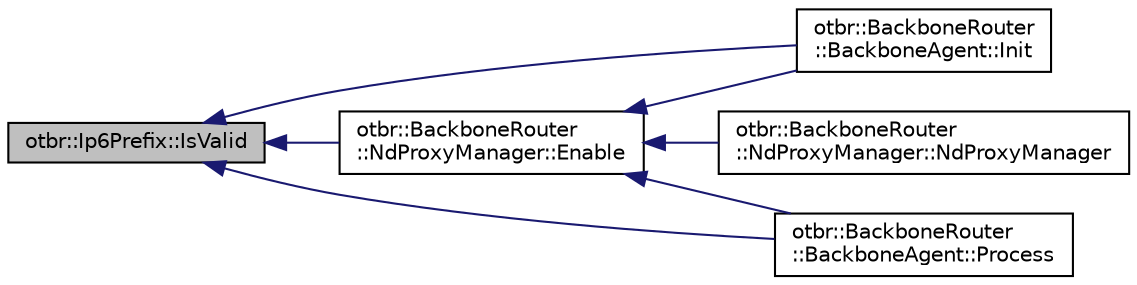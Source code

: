 digraph "otbr::Ip6Prefix::IsValid"
{
  edge [fontname="Helvetica",fontsize="10",labelfontname="Helvetica",labelfontsize="10"];
  node [fontname="Helvetica",fontsize="10",shape=record];
  rankdir="LR";
  Node1 [label="otbr::Ip6Prefix::IsValid",height=0.2,width=0.4,color="black", fillcolor="grey75", style="filled", fontcolor="black"];
  Node1 -> Node2 [dir="back",color="midnightblue",fontsize="10",style="solid",fontname="Helvetica"];
  Node2 [label="otbr::BackboneRouter\l::BackboneAgent::Init",height=0.2,width=0.4,color="black", fillcolor="white", style="filled",URL="$da/d5a/classotbr_1_1BackboneRouter_1_1BackboneAgent.html#adba1dbc71363fdd10b5454293f6cfa05",tooltip="This method initializes the Backbone agent. "];
  Node1 -> Node3 [dir="back",color="midnightblue",fontsize="10",style="solid",fontname="Helvetica"];
  Node3 [label="otbr::BackboneRouter\l::BackboneAgent::Process",height=0.2,width=0.4,color="black", fillcolor="white", style="filled",URL="$da/d5a/classotbr_1_1BackboneRouter_1_1BackboneAgent.html#a929098fffbd0e74ec1471a3d8f80e120",tooltip="This method performs border agent processing. "];
  Node1 -> Node4 [dir="back",color="midnightblue",fontsize="10",style="solid",fontname="Helvetica"];
  Node4 [label="otbr::BackboneRouter\l::NdProxyManager::Enable",height=0.2,width=0.4,color="black", fillcolor="white", style="filled",URL="$d8/d58/classotbr_1_1BackboneRouter_1_1NdProxyManager.html#aaef7500d96485e4ea68a86764c50b8dc",tooltip="This method enables the ND Proxy manager. "];
  Node4 -> Node2 [dir="back",color="midnightblue",fontsize="10",style="solid",fontname="Helvetica"];
  Node4 -> Node3 [dir="back",color="midnightblue",fontsize="10",style="solid",fontname="Helvetica"];
  Node4 -> Node5 [dir="back",color="midnightblue",fontsize="10",style="solid",fontname="Helvetica"];
  Node5 [label="otbr::BackboneRouter\l::NdProxyManager::NdProxyManager",height=0.2,width=0.4,color="black", fillcolor="white", style="filled",URL="$d8/d58/classotbr_1_1BackboneRouter_1_1NdProxyManager.html#a76a903dbbdb43d1af0c0dd234cf97848",tooltip="This constructor initializes a NdProxyManager instance. "];
}
